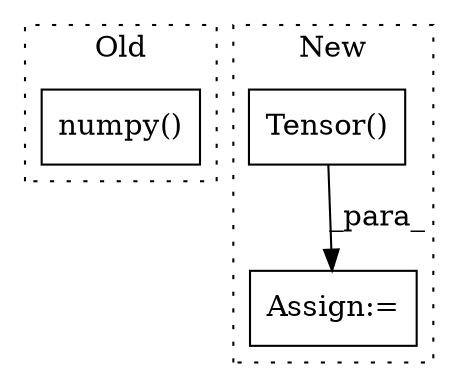 digraph G {
subgraph cluster0 {
1 [label="numpy()" a="75" s="4362" l="54" shape="box"];
label = "Old";
style="dotted";
}
subgraph cluster1 {
2 [label="Tensor()" a="75" s="4500,4518" l="13,1" shape="box"];
3 [label="Assign:=" a="68" s="4533" l="3" shape="box"];
label = "New";
style="dotted";
}
2 -> 3 [label="_para_"];
}